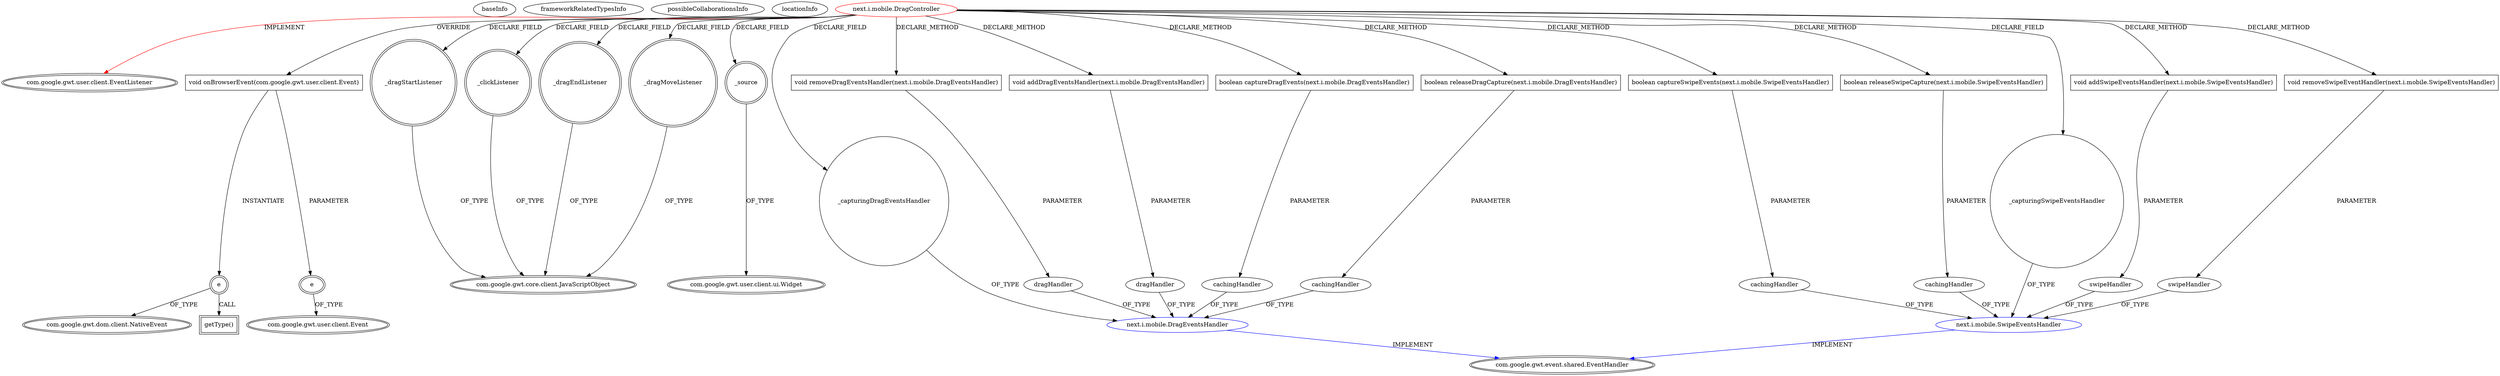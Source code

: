 digraph {
baseInfo[graphId=4165,category="extension_graph",isAnonymous=false,possibleRelation=true]
frameworkRelatedTypesInfo[0="com.google.gwt.user.client.EventListener"]
possibleCollaborationsInfo[0="4165~CLIENT_METHOD_DECLARATION-PARAMETER_DECLARATION-CLIENT_METHOD_DECLARATION-PARAMETER_DECLARATION-CLIENT_METHOD_DECLARATION-PARAMETER_DECLARATION-CLIENT_METHOD_DECLARATION-PARAMETER_DECLARATION-FIELD_DECLARATION-~com.google.gwt.user.client.EventListener ~com.google.gwt.event.shared.EventHandler ~false~false"]
locationInfo[projectName="nextinterfaces-next",filePath="/nextinterfaces-next/next-master/src/next/i/mobile/DragController.java",contextSignature="DragController",graphId="4165"]
0[label="next.i.mobile.DragController",vertexType="ROOT_CLIENT_CLASS_DECLARATION",isFrameworkType=false,color=red]
1[label="com.google.gwt.user.client.EventListener",vertexType="FRAMEWORK_INTERFACE_TYPE",isFrameworkType=true,peripheries=2]
2[label="_capturingDragEventsHandler",vertexType="FIELD_DECLARATION",isFrameworkType=false,shape=circle]
3[label="next.i.mobile.DragEventsHandler",vertexType="REFERENCE_CLIENT_CLASS_DECLARATION",isFrameworkType=false,color=blue]
4[label="com.google.gwt.event.shared.EventHandler",vertexType="FRAMEWORK_INTERFACE_TYPE",isFrameworkType=true,peripheries=2]
5[label="_capturingSwipeEventsHandler",vertexType="FIELD_DECLARATION",isFrameworkType=false,shape=circle]
6[label="next.i.mobile.SwipeEventsHandler",vertexType="REFERENCE_CLIENT_CLASS_DECLARATION",isFrameworkType=false,color=blue]
8[label="_clickListener",vertexType="FIELD_DECLARATION",isFrameworkType=true,peripheries=2,shape=circle]
9[label="com.google.gwt.core.client.JavaScriptObject",vertexType="FRAMEWORK_CLASS_TYPE",isFrameworkType=true,peripheries=2]
10[label="_dragEndListener",vertexType="FIELD_DECLARATION",isFrameworkType=true,peripheries=2,shape=circle]
12[label="_dragMoveListener",vertexType="FIELD_DECLARATION",isFrameworkType=true,peripheries=2,shape=circle]
14[label="_dragStartListener",vertexType="FIELD_DECLARATION",isFrameworkType=true,peripheries=2,shape=circle]
16[label="_source",vertexType="FIELD_DECLARATION",isFrameworkType=true,peripheries=2,shape=circle]
17[label="com.google.gwt.user.client.ui.Widget",vertexType="FRAMEWORK_CLASS_TYPE",isFrameworkType=true,peripheries=2]
18[label="void onBrowserEvent(com.google.gwt.user.client.Event)",vertexType="OVERRIDING_METHOD_DECLARATION",isFrameworkType=false,shape=box]
19[label="e",vertexType="PARAMETER_DECLARATION",isFrameworkType=true,peripheries=2]
20[label="com.google.gwt.user.client.Event",vertexType="FRAMEWORK_CLASS_TYPE",isFrameworkType=true,peripheries=2]
21[label="e",vertexType="VARIABLE_EXPRESION",isFrameworkType=true,peripheries=2,shape=circle]
23[label="com.google.gwt.dom.client.NativeEvent",vertexType="FRAMEWORK_CLASS_TYPE",isFrameworkType=true,peripheries=2]
22[label="getType()",vertexType="INSIDE_CALL",isFrameworkType=true,peripheries=2,shape=box]
29[label="void addDragEventsHandler(next.i.mobile.DragEventsHandler)",vertexType="CLIENT_METHOD_DECLARATION",isFrameworkType=false,shape=box]
30[label="dragHandler",vertexType="PARAMETER_DECLARATION",isFrameworkType=false]
32[label="void addSwipeEventsHandler(next.i.mobile.SwipeEventsHandler)",vertexType="CLIENT_METHOD_DECLARATION",isFrameworkType=false,shape=box]
33[label="swipeHandler",vertexType="PARAMETER_DECLARATION",isFrameworkType=false]
35[label="void removeDragEventsHandler(next.i.mobile.DragEventsHandler)",vertexType="CLIENT_METHOD_DECLARATION",isFrameworkType=false,shape=box]
36[label="dragHandler",vertexType="PARAMETER_DECLARATION",isFrameworkType=false]
38[label="void removeSwipeEventHandler(next.i.mobile.SwipeEventsHandler)",vertexType="CLIENT_METHOD_DECLARATION",isFrameworkType=false,shape=box]
39[label="swipeHandler",vertexType="PARAMETER_DECLARATION",isFrameworkType=false]
111[label="boolean captureDragEvents(next.i.mobile.DragEventsHandler)",vertexType="CLIENT_METHOD_DECLARATION",isFrameworkType=false,shape=box]
112[label="cachingHandler",vertexType="PARAMETER_DECLARATION",isFrameworkType=false]
114[label="boolean releaseDragCapture(next.i.mobile.DragEventsHandler)",vertexType="CLIENT_METHOD_DECLARATION",isFrameworkType=false,shape=box]
115[label="cachingHandler",vertexType="PARAMETER_DECLARATION",isFrameworkType=false]
117[label="boolean captureSwipeEvents(next.i.mobile.SwipeEventsHandler)",vertexType="CLIENT_METHOD_DECLARATION",isFrameworkType=false,shape=box]
118[label="cachingHandler",vertexType="PARAMETER_DECLARATION",isFrameworkType=false]
120[label="boolean releaseSwipeCapture(next.i.mobile.SwipeEventsHandler)",vertexType="CLIENT_METHOD_DECLARATION",isFrameworkType=false,shape=box]
121[label="cachingHandler",vertexType="PARAMETER_DECLARATION",isFrameworkType=false]
0->1[label="IMPLEMENT",color=red]
0->2[label="DECLARE_FIELD"]
3->4[label="IMPLEMENT",color=blue]
2->3[label="OF_TYPE"]
0->5[label="DECLARE_FIELD"]
6->4[label="IMPLEMENT",color=blue]
5->6[label="OF_TYPE"]
0->8[label="DECLARE_FIELD"]
8->9[label="OF_TYPE"]
0->10[label="DECLARE_FIELD"]
10->9[label="OF_TYPE"]
0->12[label="DECLARE_FIELD"]
12->9[label="OF_TYPE"]
0->14[label="DECLARE_FIELD"]
14->9[label="OF_TYPE"]
0->16[label="DECLARE_FIELD"]
16->17[label="OF_TYPE"]
0->18[label="OVERRIDE"]
19->20[label="OF_TYPE"]
18->19[label="PARAMETER"]
18->21[label="INSTANTIATE"]
21->23[label="OF_TYPE"]
21->22[label="CALL"]
0->29[label="DECLARE_METHOD"]
30->3[label="OF_TYPE"]
29->30[label="PARAMETER"]
0->32[label="DECLARE_METHOD"]
33->6[label="OF_TYPE"]
32->33[label="PARAMETER"]
0->35[label="DECLARE_METHOD"]
36->3[label="OF_TYPE"]
35->36[label="PARAMETER"]
0->38[label="DECLARE_METHOD"]
39->6[label="OF_TYPE"]
38->39[label="PARAMETER"]
0->111[label="DECLARE_METHOD"]
112->3[label="OF_TYPE"]
111->112[label="PARAMETER"]
0->114[label="DECLARE_METHOD"]
115->3[label="OF_TYPE"]
114->115[label="PARAMETER"]
0->117[label="DECLARE_METHOD"]
118->6[label="OF_TYPE"]
117->118[label="PARAMETER"]
0->120[label="DECLARE_METHOD"]
121->6[label="OF_TYPE"]
120->121[label="PARAMETER"]
}
